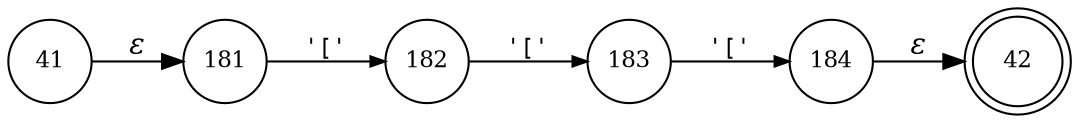 digraph ATN {
rankdir=LR;
s42[fontsize=11, label="42", shape=doublecircle, fixedsize=true, width=.6];
s181[fontsize=11,label="181", shape=circle, fixedsize=true, width=.55, peripheries=1];
s182[fontsize=11,label="182", shape=circle, fixedsize=true, width=.55, peripheries=1];
s183[fontsize=11,label="183", shape=circle, fixedsize=true, width=.55, peripheries=1];
s184[fontsize=11,label="184", shape=circle, fixedsize=true, width=.55, peripheries=1];
s41[fontsize=11,label="41", shape=circle, fixedsize=true, width=.55, peripheries=1];
s41 -> s181 [fontname="Times-Italic", label="&epsilon;"];
s181 -> s182 [fontsize=11, fontname="Courier", arrowsize=.7, label = "'['", arrowhead = normal];
s182 -> s183 [fontsize=11, fontname="Courier", arrowsize=.7, label = "'['", arrowhead = normal];
s183 -> s184 [fontsize=11, fontname="Courier", arrowsize=.7, label = "'['", arrowhead = normal];
s184 -> s42 [fontname="Times-Italic", label="&epsilon;"];
}